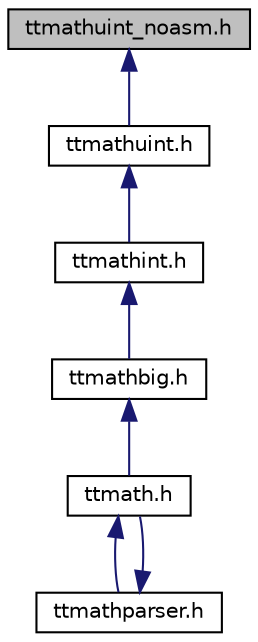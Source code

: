 digraph "ttmathuint_noasm.h"
{
 // LATEX_PDF_SIZE
  edge [fontname="Helvetica",fontsize="10",labelfontname="Helvetica",labelfontsize="10"];
  node [fontname="Helvetica",fontsize="10",shape=record];
  Node1 [label="ttmathuint_noasm.h",height=0.2,width=0.4,color="black", fillcolor="grey75", style="filled", fontcolor="black",tooltip="template class UInt<uint> with methods without any assembler code (used for no-asm version of ttmath)"];
  Node1 -> Node2 [dir="back",color="midnightblue",fontsize="10",style="solid",fontname="Helvetica"];
  Node2 [label="ttmathuint.h",height=0.2,width=0.4,color="black", fillcolor="white", style="filled",URL="$ttmathuint_8h.html",tooltip="template class UInt<uint>"];
  Node2 -> Node3 [dir="back",color="midnightblue",fontsize="10",style="solid",fontname="Helvetica"];
  Node3 [label="ttmathint.h",height=0.2,width=0.4,color="black", fillcolor="white", style="filled",URL="$ttmathint_8h.html",tooltip="template class Int<uint>"];
  Node3 -> Node4 [dir="back",color="midnightblue",fontsize="10",style="solid",fontname="Helvetica"];
  Node4 [label="ttmathbig.h",height=0.2,width=0.4,color="black", fillcolor="white", style="filled",URL="$ttmathbig_8h.html",tooltip="A Class for representing floating point numbers."];
  Node4 -> Node5 [dir="back",color="midnightblue",fontsize="10",style="solid",fontname="Helvetica"];
  Node5 [label="ttmath.h",height=0.2,width=0.4,color="black", fillcolor="white", style="filled",URL="$ttmath_8h.html",tooltip="Mathematics functions."];
  Node5 -> Node6 [dir="back",color="midnightblue",fontsize="10",style="solid",fontname="Helvetica"];
  Node6 [label="ttmathparser.h",height=0.2,width=0.4,color="black", fillcolor="white", style="filled",URL="$ttmathparser_8h.html",tooltip="A mathematical parser."];
  Node6 -> Node5 [dir="back",color="midnightblue",fontsize="10",style="solid",fontname="Helvetica"];
}
